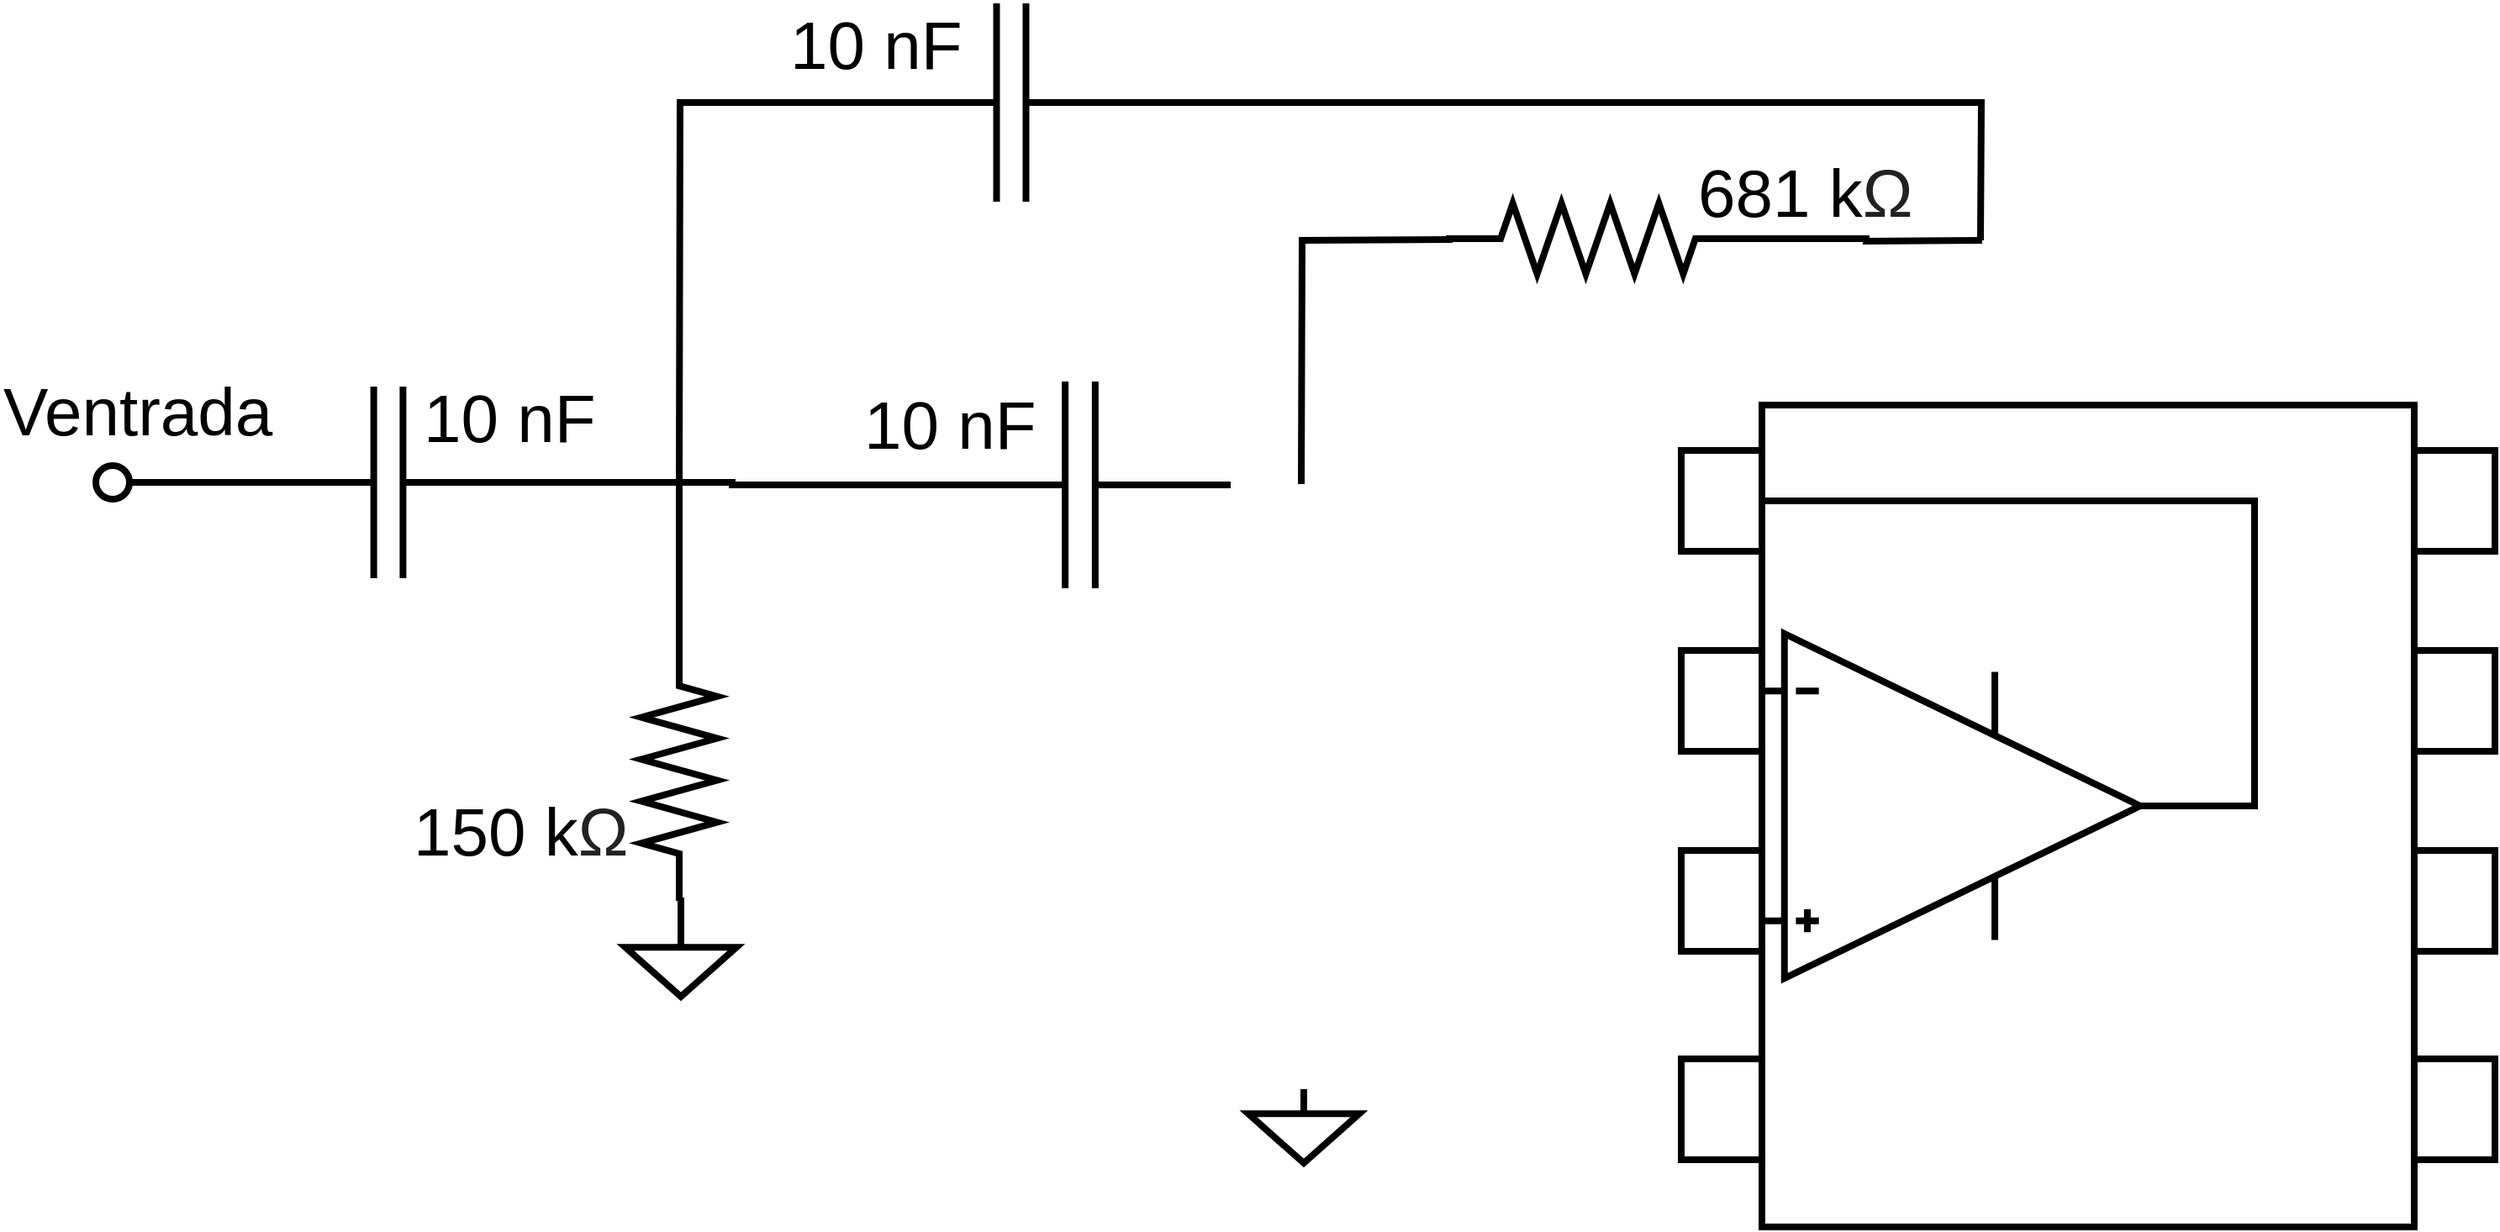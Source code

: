 <mxfile version="11.0.7"><diagram id="UiTAkDCV6wB0OxShKryG" name="Page-1"><mxGraphModel dx="2726" dy="855" grid="1" gridSize="1" guides="1" tooltips="1" connect="1" arrows="1" fold="1" page="1" pageScale="1" pageWidth="850" pageHeight="1100" math="1" shadow="0"><root><mxCell id="0"/><mxCell id="1" parent="0"/><mxCell id="pjUkemX0rydS4FRW1-Lk-12" style="edgeStyle=orthogonalEdgeStyle;rounded=0;orthogonalLoop=1;jettySize=auto;html=1;endArrow=none;endFill=0;strokeWidth=4;" parent="1" edge="1"><mxGeometry relative="1" as="geometry"><mxPoint x="390" y="296.0" as="targetPoint"/><mxPoint x="480" y="150.529" as="sourcePoint"/></mxGeometry></mxCell><mxCell id="pjUkemX0rydS4FRW1-Lk-13" style="edgeStyle=orthogonalEdgeStyle;rounded=0;orthogonalLoop=1;jettySize=auto;html=1;endArrow=none;endFill=0;strokeWidth=4;" parent="1" source="fbqOixkWLHRFzcUWzFK0-4" edge="1"><mxGeometry relative="1" as="geometry"><mxPoint x="20" y="294" as="targetPoint"/><mxPoint x="180" y="39.941" as="sourcePoint"/></mxGeometry></mxCell><mxCell id="pjUkemX0rydS4FRW1-Lk-16" style="edgeStyle=orthogonalEdgeStyle;rounded=0;orthogonalLoop=1;jettySize=auto;html=1;endArrow=none;endFill=0;strokeWidth=4;" parent="1" source="fbqOixkWLHRFzcUWzFK0-4" edge="1"><mxGeometry relative="1" as="geometry"><mxPoint x="794" y="151" as="targetPoint"/><mxPoint x="300" y="39.941" as="sourcePoint"/></mxGeometry></mxCell><mxCell id="pjUkemX0rydS4FRW1-Lk-9" style="edgeStyle=orthogonalEdgeStyle;rounded=0;orthogonalLoop=1;jettySize=auto;html=1;endArrow=none;endFill=0;strokeWidth=4;" parent="1" edge="1"><mxGeometry relative="1" as="geometry"><mxPoint x="20" y="295" as="targetPoint"/><mxPoint x="20.0" y="390.0" as="sourcePoint"/></mxGeometry></mxCell><mxCell id="pjUkemX0rydS4FRW1-Lk-23" style="edgeStyle=orthogonalEdgeStyle;rounded=0;orthogonalLoop=1;jettySize=auto;html=1;endArrow=none;endFill=0;strokeWidth=4;" parent="1" source="fbqOixkWLHRFzcUWzFK0-1" target="pjUkemX0rydS4FRW1-Lk-24" edge="1"><mxGeometry relative="1" as="geometry"><mxPoint x="-287" y="295" as="targetPoint"/><mxPoint x="-190" y="295" as="sourcePoint"/></mxGeometry></mxCell><mxCell id="pjUkemX0rydS4FRW1-Lk-18" value="" style="pointerEvents=1;verticalLabelPosition=bottom;shadow=0;dashed=0;align=center;fillColor=#ffffff;html=1;verticalAlign=top;strokeWidth=4;shape=mxgraph.electrical.signal_sources.signal_ground;" parent="1" vertex="1"><mxGeometry x="358.5" y="656" width="66" height="44" as="geometry"/></mxCell><mxCell id="pjUkemX0rydS4FRW1-Lk-19" value="" style="pointerEvents=1;verticalLabelPosition=bottom;shadow=0;dashed=0;align=center;fillColor=#ffffff;html=1;verticalAlign=top;strokeWidth=4;shape=mxgraph.electrical.signal_sources.signal_ground;" parent="1" vertex="1"><mxGeometry x="-12" y="557" width="66" height="44" as="geometry"/></mxCell><mxCell id="pjUkemX0rydS4FRW1-Lk-24" value="" style="ellipse;whiteSpace=wrap;html=1;aspect=fixed;strokeWidth=4;" parent="1" vertex="1"><mxGeometry x="-327" y="285" width="20" height="20" as="geometry"/></mxCell><mxCell id="pjUkemX0rydS4FRW1-Lk-26" value="Ventrada&lt;br style=&quot;font-size: 40px;&quot;&gt;" style="text;html=1;resizable=0;points=[];autosize=1;align=left;verticalAlign=top;spacingTop=-4;fontSize=40;" parent="1" vertex="1"><mxGeometry x="-384" y="226" width="59" height="15" as="geometry"/></mxCell><mxCell id="fbqOixkWLHRFzcUWzFK0-6" style="edgeStyle=orthogonalEdgeStyle;rounded=0;orthogonalLoop=1;jettySize=auto;html=1;startArrow=none;startFill=0;strokeColor=#000000;endArrow=none;endFill=0;strokeWidth=4;" parent="1" source="fbqOixkWLHRFzcUWzFK0-1" target="fbqOixkWLHRFzcUWzFK0-3" edge="1"><mxGeometry relative="1" as="geometry"/></mxCell><mxCell id="fbqOixkWLHRFzcUWzFK0-1" value="" style="pointerEvents=1;verticalLabelPosition=bottom;shadow=0;dashed=0;align=center;fillColor=#ffffff;html=1;verticalAlign=top;strokeWidth=4;shape=mxgraph.electrical.capacitors.capacitor_1;" parent="1" vertex="1"><mxGeometry x="-240" y="238" width="174" height="114" as="geometry"/></mxCell><mxCell id="fbqOixkWLHRFzcUWzFK0-3" value="" style="pointerEvents=1;verticalLabelPosition=bottom;shadow=0;dashed=0;align=center;fillColor=#ffffff;html=1;verticalAlign=top;strokeWidth=4;shape=mxgraph.electrical.capacitors.capacitor_1;" parent="1" vertex="1"><mxGeometry x="169" y="235" width="179" height="123" as="geometry"/></mxCell><mxCell id="fbqOixkWLHRFzcUWzFK0-4" value="" style="pointerEvents=1;verticalLabelPosition=bottom;shadow=0;dashed=0;align=center;fillColor=#ffffff;html=1;verticalAlign=top;strokeWidth=4;shape=mxgraph.electrical.capacitors.capacitor_1;" parent="1" vertex="1"><mxGeometry x="130" y="10" width="175" height="118" as="geometry"/></mxCell><mxCell id="fbqOixkWLHRFzcUWzFK0-8" style="edgeStyle=orthogonalEdgeStyle;rounded=0;orthogonalLoop=1;jettySize=auto;html=1;startArrow=none;startFill=0;endArrow=none;endFill=0;strokeColor=#000000;strokeWidth=4;" parent="1" source="fbqOixkWLHRFzcUWzFK0-7" edge="1"><mxGeometry relative="1" as="geometry"><mxPoint x="795" y="151" as="targetPoint"/></mxGeometry></mxCell><mxCell id="fbqOixkWLHRFzcUWzFK0-7" value="" style="pointerEvents=1;verticalLabelPosition=bottom;shadow=0;dashed=0;align=center;fillColor=#ffffff;html=1;verticalAlign=top;strokeWidth=4;shape=mxgraph.electrical.resistors.resistor_2;" parent="1" vertex="1"><mxGeometry x="476" y="129" width="181" height="42" as="geometry"/></mxCell><mxCell id="fbqOixkWLHRFzcUWzFK0-10" style="edgeStyle=orthogonalEdgeStyle;rounded=0;orthogonalLoop=1;jettySize=auto;html=1;exitX=1;exitY=0.5;exitDx=0;exitDy=0;exitPerimeter=0;entryX=0.5;entryY=0;entryDx=0;entryDy=0;entryPerimeter=0;startArrow=none;startFill=0;endArrow=none;endFill=0;strokeColor=#000000;strokeWidth=4;" parent="1" source="fbqOixkWLHRFzcUWzFK0-9" target="pjUkemX0rydS4FRW1-Lk-19" edge="1"><mxGeometry relative="1" as="geometry"/></mxCell><mxCell id="fbqOixkWLHRFzcUWzFK0-9" value="" style="pointerEvents=1;verticalLabelPosition=bottom;shadow=0;dashed=0;align=center;fillColor=#ffffff;html=1;verticalAlign=top;strokeWidth=4;shape=mxgraph.electrical.resistors.resistor_2;rotation=90;" parent="1" vertex="1"><mxGeometry x="-58" y="443.5" width="156" height="45" as="geometry"/></mxCell><mxCell id="fbqOixkWLHRFzcUWzFK0-12" value="10 nF&lt;br&gt;" style="text;html=1;resizable=0;points=[];autosize=1;align=left;verticalAlign=top;spacingTop=-4;fontSize=40;" parent="1" vertex="1"><mxGeometry x="128" y="234" width="113" height="49" as="geometry"/></mxCell><mxCell id="fbqOixkWLHRFzcUWzFK0-13" value="10 nF&lt;br&gt;" style="text;html=1;resizable=0;points=[];autosize=1;align=left;verticalAlign=top;spacingTop=-4;fontSize=40;" parent="1" vertex="1"><mxGeometry x="84" y="8" width="113" height="49" as="geometry"/></mxCell><mxCell id="fbqOixkWLHRFzcUWzFK0-14" value="10 nF" style="text;html=1;resizable=0;points=[];autosize=1;align=left;verticalAlign=top;spacingTop=-4;fontSize=40;" parent="1" vertex="1"><mxGeometry x="-134" y="230" width="113" height="49" as="geometry"/></mxCell><mxCell id="fbqOixkWLHRFzcUWzFK0-16" value="150 &lt;font style=&quot;font-size: 40px&quot;&gt;k&lt;span style=&quot;color: rgb(34 , 34 , 34) ; white-space: normal ; background-color: rgb(255 , 255 , 255)&quot;&gt;Ω&lt;/span&gt;&lt;/font&gt;" style="text;html=1;resizable=0;points=[];autosize=1;align=left;verticalAlign=top;spacingTop=-4;fontSize=40;" parent="1" vertex="1"><mxGeometry x="-140" y="476" width="139" height="49" as="geometry"/></mxCell><mxCell id="fbqOixkWLHRFzcUWzFK0-17" value="681&amp;nbsp;&lt;font style=&quot;font-size: 40px&quot;&gt;k&lt;span style=&quot;color: rgb(34 , 34 , 34) ; white-space: normal ; background-color: rgb(255 , 255 , 255)&quot;&gt;Ω&lt;/span&gt;&lt;/font&gt;" style="text;html=1;resizable=0;points=[];autosize=1;align=left;verticalAlign=top;spacingTop=-4;fontSize=40;" parent="1" vertex="1"><mxGeometry x="624" y="96" width="139" height="49" as="geometry"/></mxCell><mxCell id="ctcSpSQkYwNGSGY_2kpI-15" value="" style="group" vertex="1" connectable="0" parent="1"><mxGeometry x="616" y="249" width="484" height="489" as="geometry"/></mxCell><mxCell id="ctcSpSQkYwNGSGY_2kpI-2" value="" style="rounded=0;whiteSpace=wrap;html=1;strokeWidth=4;fillColor=none;" vertex="1" parent="ctcSpSQkYwNGSGY_2kpI-15"><mxGeometry x="48" width="388" height="489" as="geometry"/></mxCell><mxCell id="pjUkemX0rydS4FRW1-Lk-1" value="" style="verticalLabelPosition=bottom;shadow=0;dashed=0;align=center;fillColor=#ffffff;html=1;verticalAlign=top;strokeWidth=4;shape=mxgraph.electrical.abstract.operational_amp_1;" parent="ctcSpSQkYwNGSGY_2kpI-15" vertex="1"><mxGeometry x="50" y="136" width="223" height="205" as="geometry"/></mxCell><mxCell id="ctcSpSQkYwNGSGY_2kpI-13" style="edgeStyle=orthogonalEdgeStyle;rounded=0;orthogonalLoop=1;jettySize=auto;html=1;exitX=1;exitY=0.5;exitDx=0;exitDy=0;entryX=1;entryY=0.5;entryDx=0;entryDy=0;entryPerimeter=0;endArrow=none;endFill=0;strokeWidth=4;" edge="1" parent="ctcSpSQkYwNGSGY_2kpI-15" source="ctcSpSQkYwNGSGY_2kpI-4" target="pjUkemX0rydS4FRW1-Lk-1"><mxGeometry relative="1" as="geometry"><Array as="points"><mxPoint x="341" y="57"/><mxPoint x="341" y="238"/></Array></mxGeometry></mxCell><mxCell id="ctcSpSQkYwNGSGY_2kpI-4" value="" style="rounded=0;whiteSpace=wrap;html=1;strokeWidth=4;fillColor=none;" vertex="1" parent="ctcSpSQkYwNGSGY_2kpI-15"><mxGeometry y="27" width="48" height="60" as="geometry"/></mxCell><mxCell id="ctcSpSQkYwNGSGY_2kpI-5" value="" style="rounded=0;whiteSpace=wrap;html=1;strokeWidth=4;fillColor=none;" vertex="1" parent="ctcSpSQkYwNGSGY_2kpI-15"><mxGeometry y="146" width="48" height="60" as="geometry"/></mxCell><mxCell id="ctcSpSQkYwNGSGY_2kpI-6" value="" style="rounded=0;whiteSpace=wrap;html=1;strokeWidth=4;fillColor=none;" vertex="1" parent="ctcSpSQkYwNGSGY_2kpI-15"><mxGeometry y="265" width="48" height="60" as="geometry"/></mxCell><mxCell id="ctcSpSQkYwNGSGY_2kpI-7" value="" style="rounded=0;whiteSpace=wrap;html=1;strokeWidth=4;fillColor=none;" vertex="1" parent="ctcSpSQkYwNGSGY_2kpI-15"><mxGeometry y="389" width="48" height="60" as="geometry"/></mxCell><mxCell id="ctcSpSQkYwNGSGY_2kpI-8" value="" style="rounded=0;whiteSpace=wrap;html=1;strokeWidth=4;fillColor=none;" vertex="1" parent="ctcSpSQkYwNGSGY_2kpI-15"><mxGeometry x="436" y="389" width="48" height="60" as="geometry"/></mxCell><mxCell id="ctcSpSQkYwNGSGY_2kpI-9" value="" style="rounded=0;whiteSpace=wrap;html=1;strokeWidth=4;fillColor=none;" vertex="1" parent="ctcSpSQkYwNGSGY_2kpI-15"><mxGeometry x="436" y="265" width="48" height="60" as="geometry"/></mxCell><mxCell id="ctcSpSQkYwNGSGY_2kpI-10" value="" style="rounded=0;whiteSpace=wrap;html=1;strokeWidth=4;fillColor=none;" vertex="1" parent="ctcSpSQkYwNGSGY_2kpI-15"><mxGeometry x="436" y="146" width="48" height="60" as="geometry"/></mxCell><mxCell id="ctcSpSQkYwNGSGY_2kpI-11" value="" style="rounded=0;whiteSpace=wrap;html=1;strokeWidth=4;fillColor=none;" vertex="1" parent="ctcSpSQkYwNGSGY_2kpI-15"><mxGeometry x="436" y="27" width="48" height="60" as="geometry"/></mxCell></root></mxGraphModel></diagram></mxfile>